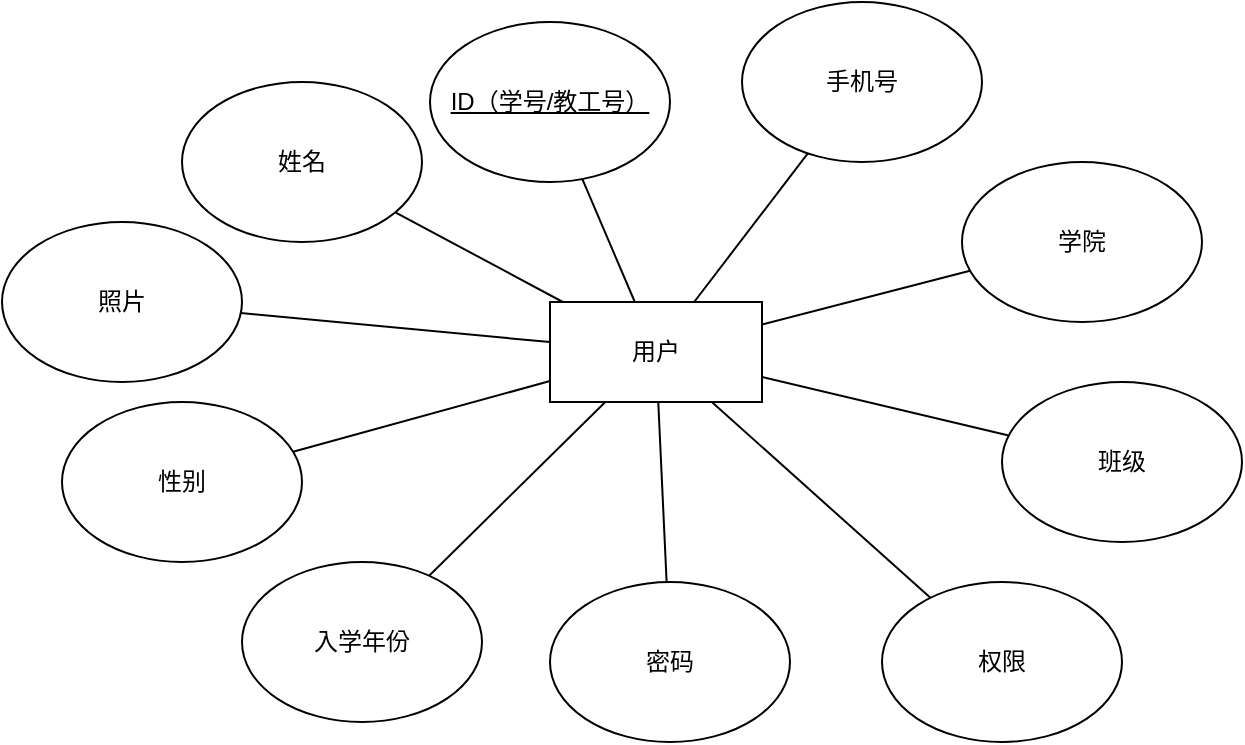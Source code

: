 <mxfile version="17.4.2" type="github"><diagram id="nhJntFE3ig-I7UXvzRCz" name="Page-1"><mxGraphModel dx="946" dy="557" grid="1" gridSize="10" guides="1" tooltips="1" connect="1" arrows="1" fold="1" page="1" pageScale="1" pageWidth="827" pageHeight="1169" math="0" shadow="0"><root><mxCell id="0"/><mxCell id="1" parent="0"/><mxCell id="KvLxCcgLM7zBg4N-yAEH-3" value="用户" style="rounded=0;whiteSpace=wrap;html=1;" vertex="1" parent="1"><mxGeometry x="354" y="230" width="106" height="50" as="geometry"/></mxCell><mxCell id="KvLxCcgLM7zBg4N-yAEH-6" value="&lt;u&gt;ID（学号/教工号）&lt;/u&gt;" style="ellipse;whiteSpace=wrap;html=1;" vertex="1" parent="1"><mxGeometry x="294" y="90" width="120" height="80" as="geometry"/></mxCell><mxCell id="KvLxCcgLM7zBg4N-yAEH-7" value="姓名" style="ellipse;whiteSpace=wrap;html=1;" vertex="1" parent="1"><mxGeometry x="170" y="120" width="120" height="80" as="geometry"/></mxCell><mxCell id="KvLxCcgLM7zBg4N-yAEH-8" value="性别" style="ellipse;whiteSpace=wrap;html=1;" vertex="1" parent="1"><mxGeometry x="110" y="280" width="120" height="80" as="geometry"/></mxCell><mxCell id="KvLxCcgLM7zBg4N-yAEH-9" value="入学年份" style="ellipse;whiteSpace=wrap;html=1;" vertex="1" parent="1"><mxGeometry x="200" y="360" width="120" height="80" as="geometry"/></mxCell><mxCell id="KvLxCcgLM7zBg4N-yAEH-10" value="班级" style="ellipse;whiteSpace=wrap;html=1;" vertex="1" parent="1"><mxGeometry x="580" y="270" width="120" height="80" as="geometry"/></mxCell><mxCell id="KvLxCcgLM7zBg4N-yAEH-11" value="学院" style="ellipse;whiteSpace=wrap;html=1;" vertex="1" parent="1"><mxGeometry x="560" y="160" width="120" height="80" as="geometry"/></mxCell><mxCell id="KvLxCcgLM7zBg4N-yAEH-14" value="密码" style="ellipse;whiteSpace=wrap;html=1;" vertex="1" parent="1"><mxGeometry x="354" y="370" width="120" height="80" as="geometry"/></mxCell><mxCell id="KvLxCcgLM7zBg4N-yAEH-15" value="" style="endArrow=none;html=1;rounded=0;" edge="1" parent="1" source="KvLxCcgLM7zBg4N-yAEH-14" target="KvLxCcgLM7zBg4N-yAEH-3"><mxGeometry width="50" height="50" relative="1" as="geometry"><mxPoint x="390" y="340" as="sourcePoint"/><mxPoint x="440" y="290" as="targetPoint"/></mxGeometry></mxCell><mxCell id="KvLxCcgLM7zBg4N-yAEH-16" value="" style="endArrow=none;html=1;rounded=0;" edge="1" parent="1" source="KvLxCcgLM7zBg4N-yAEH-8" target="KvLxCcgLM7zBg4N-yAEH-3"><mxGeometry width="50" height="50" relative="1" as="geometry"><mxPoint x="390" y="340" as="sourcePoint"/><mxPoint x="440" y="290" as="targetPoint"/></mxGeometry></mxCell><mxCell id="KvLxCcgLM7zBg4N-yAEH-18" value="" style="endArrow=none;html=1;rounded=0;" edge="1" parent="1" source="KvLxCcgLM7zBg4N-yAEH-9" target="KvLxCcgLM7zBg4N-yAEH-3"><mxGeometry width="50" height="50" relative="1" as="geometry"><mxPoint x="390" y="340" as="sourcePoint"/><mxPoint x="440" y="290" as="targetPoint"/></mxGeometry></mxCell><mxCell id="KvLxCcgLM7zBg4N-yAEH-19" value="" style="endArrow=none;html=1;rounded=0;" edge="1" parent="1" source="KvLxCcgLM7zBg4N-yAEH-10" target="KvLxCcgLM7zBg4N-yAEH-3"><mxGeometry width="50" height="50" relative="1" as="geometry"><mxPoint x="390" y="340" as="sourcePoint"/><mxPoint x="440" y="290" as="targetPoint"/></mxGeometry></mxCell><mxCell id="KvLxCcgLM7zBg4N-yAEH-20" value="" style="endArrow=none;html=1;rounded=0;" edge="1" parent="1" source="KvLxCcgLM7zBg4N-yAEH-11" target="KvLxCcgLM7zBg4N-yAEH-3"><mxGeometry width="50" height="50" relative="1" as="geometry"><mxPoint x="390" y="340" as="sourcePoint"/><mxPoint x="440" y="290" as="targetPoint"/></mxGeometry></mxCell><mxCell id="KvLxCcgLM7zBg4N-yAEH-21" value="" style="endArrow=none;html=1;rounded=0;" edge="1" parent="1" source="KvLxCcgLM7zBg4N-yAEH-6" target="KvLxCcgLM7zBg4N-yAEH-3"><mxGeometry width="50" height="50" relative="1" as="geometry"><mxPoint x="390" y="330" as="sourcePoint"/><mxPoint x="390" y="220" as="targetPoint"/></mxGeometry></mxCell><mxCell id="KvLxCcgLM7zBg4N-yAEH-22" value="" style="endArrow=none;html=1;rounded=0;" edge="1" parent="1" source="KvLxCcgLM7zBg4N-yAEH-7" target="KvLxCcgLM7zBg4N-yAEH-3"><mxGeometry width="50" height="50" relative="1" as="geometry"><mxPoint x="300" y="260" as="sourcePoint"/><mxPoint x="440" y="290" as="targetPoint"/></mxGeometry></mxCell><mxCell id="KvLxCcgLM7zBg4N-yAEH-25" value="权限" style="ellipse;whiteSpace=wrap;html=1;" vertex="1" parent="1"><mxGeometry x="520" y="370" width="120" height="80" as="geometry"/></mxCell><mxCell id="KvLxCcgLM7zBg4N-yAEH-26" value="" style="endArrow=none;html=1;rounded=0;" edge="1" parent="1" source="KvLxCcgLM7zBg4N-yAEH-25" target="KvLxCcgLM7zBg4N-yAEH-3"><mxGeometry width="50" height="50" relative="1" as="geometry"><mxPoint x="390" y="340" as="sourcePoint"/><mxPoint x="440" y="290" as="targetPoint"/></mxGeometry></mxCell><mxCell id="KvLxCcgLM7zBg4N-yAEH-27" value="手机号" style="ellipse;whiteSpace=wrap;html=1;" vertex="1" parent="1"><mxGeometry x="450" y="80" width="120" height="80" as="geometry"/></mxCell><mxCell id="KvLxCcgLM7zBg4N-yAEH-28" value="" style="endArrow=none;html=1;rounded=0;" edge="1" parent="1" source="KvLxCcgLM7zBg4N-yAEH-27" target="KvLxCcgLM7zBg4N-yAEH-3"><mxGeometry width="50" height="50" relative="1" as="geometry"><mxPoint x="390" y="340" as="sourcePoint"/><mxPoint x="440" y="290" as="targetPoint"/></mxGeometry></mxCell><mxCell id="KvLxCcgLM7zBg4N-yAEH-29" value="照片" style="ellipse;whiteSpace=wrap;html=1;" vertex="1" parent="1"><mxGeometry x="80" y="190" width="120" height="80" as="geometry"/></mxCell><mxCell id="KvLxCcgLM7zBg4N-yAEH-30" value="" style="endArrow=none;html=1;rounded=0;" edge="1" parent="1" source="KvLxCcgLM7zBg4N-yAEH-29" target="KvLxCcgLM7zBg4N-yAEH-3"><mxGeometry width="50" height="50" relative="1" as="geometry"><mxPoint x="390" y="340" as="sourcePoint"/><mxPoint x="440" y="290" as="targetPoint"/></mxGeometry></mxCell></root></mxGraphModel></diagram></mxfile>